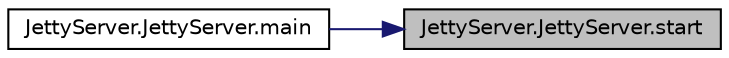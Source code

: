 digraph "JettyServer.JettyServer.start"
{
 // LATEX_PDF_SIZE
  edge [fontname="Helvetica",fontsize="10",labelfontname="Helvetica",labelfontsize="10"];
  node [fontname="Helvetica",fontsize="10",shape=record];
  rankdir="RL";
  Node1 [label="JettyServer.JettyServer.start",height=0.2,width=0.4,color="black", fillcolor="grey75", style="filled", fontcolor="black",tooltip=" "];
  Node1 -> Node2 [dir="back",color="midnightblue",fontsize="10",style="solid",fontname="Helvetica"];
  Node2 [label="JettyServer.JettyServer.main",height=0.2,width=0.4,color="black", fillcolor="white", style="filled",URL="$class_jetty_server_1_1_jetty_server.html#a048005348e4c6d83b41178e4a075a211",tooltip=" "];
}
